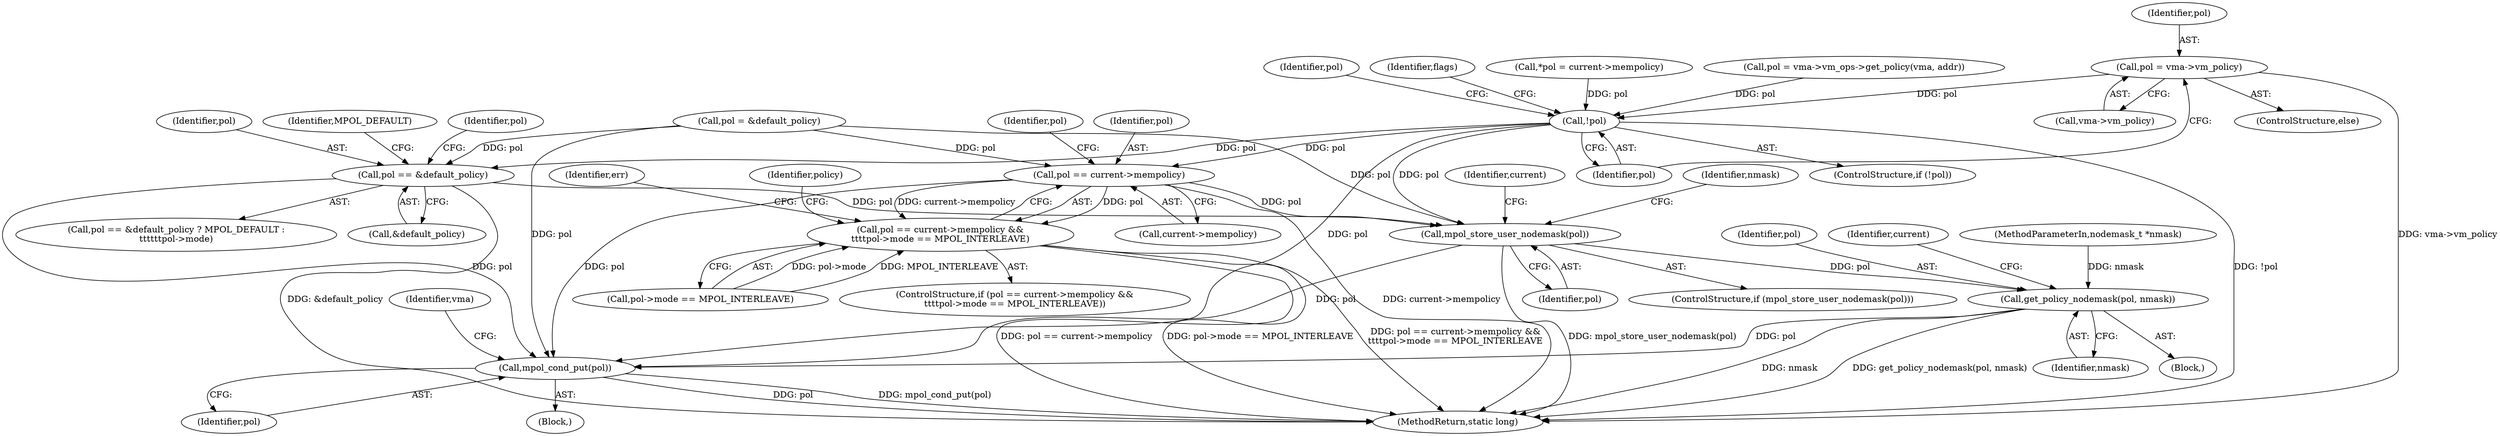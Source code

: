 digraph "0_linux_73223e4e2e3867ebf033a5a8eb2e5df0158ccc99@pointer" {
"1000215" [label="(Call,pol = vma->vm_policy)"];
"1000227" [label="(Call,!pol)"];
"1000259" [label="(Call,pol == current->mempolicy)"];
"1000258" [label="(Call,pol == current->mempolicy &&\n\t\t\t\tpol->mode == MPOL_INTERLEAVE)"];
"1000331" [label="(Call,mpol_store_user_nodemask(pol))"];
"1000346" [label="(Call,get_policy_nodemask(pol, nmask))"];
"1000352" [label="(Call,mpol_cond_put(pol))"];
"1000295" [label="(Call,pol == &default_policy)"];
"1000345" [label="(Identifier,current)"];
"1000301" [label="(Identifier,pol)"];
"1000346" [label="(Call,get_policy_nodemask(pol, nmask))"];
"1000228" [label="(Identifier,pol)"];
"1000330" [label="(ControlStructure,if (mpol_store_user_nodemask(pol)))"];
"1000230" [label="(Identifier,pol)"];
"1000343" [label="(Block,)"];
"1000216" [label="(Identifier,pol)"];
"1000294" [label="(Call,pol == &default_policy ? MPOL_DEFAULT :\n\t\t\t\t\t\tpol->mode)"];
"1000296" [label="(Identifier,pol)"];
"1000352" [label="(Call,mpol_cond_put(pol))"];
"1000336" [label="(Identifier,nmask)"];
"1000106" [label="(MethodParameterIn,nodemask_t *nmask)"];
"1000299" [label="(Identifier,MPOL_DEFAULT)"];
"1000365" [label="(MethodReturn,static long)"];
"1000266" [label="(Identifier,pol)"];
"1000235" [label="(Identifier,flags)"];
"1000122" [label="(Call,*pol = current->mempolicy)"];
"1000259" [label="(Call,pol == current->mempolicy)"];
"1000215" [label="(Call,pol = vma->vm_policy)"];
"1000260" [label="(Identifier,pol)"];
"1000209" [label="(Call,pol = vma->vm_ops->get_policy(vma, addr))"];
"1000261" [label="(Call,current->mempolicy)"];
"1000214" [label="(ControlStructure,else)"];
"1000353" [label="(Identifier,pol)"];
"1000227" [label="(Call,!pol)"];
"1000355" [label="(Identifier,vma)"];
"1000264" [label="(Call,pol->mode == MPOL_INTERLEAVE)"];
"1000226" [label="(ControlStructure,if (!pol))"];
"1000229" [label="(Call,pol = &default_policy)"];
"1000285" [label="(Identifier,err)"];
"1000217" [label="(Call,vma->vm_policy)"];
"1000109" [label="(Block,)"];
"1000347" [label="(Identifier,pol)"];
"1000350" [label="(Identifier,current)"];
"1000348" [label="(Identifier,nmask)"];
"1000272" [label="(Identifier,policy)"];
"1000297" [label="(Call,&default_policy)"];
"1000257" [label="(ControlStructure,if (pol == current->mempolicy &&\n\t\t\t\tpol->mode == MPOL_INTERLEAVE))"];
"1000295" [label="(Call,pol == &default_policy)"];
"1000331" [label="(Call,mpol_store_user_nodemask(pol))"];
"1000332" [label="(Identifier,pol)"];
"1000258" [label="(Call,pol == current->mempolicy &&\n\t\t\t\tpol->mode == MPOL_INTERLEAVE)"];
"1000215" -> "1000214"  [label="AST: "];
"1000215" -> "1000217"  [label="CFG: "];
"1000216" -> "1000215"  [label="AST: "];
"1000217" -> "1000215"  [label="AST: "];
"1000228" -> "1000215"  [label="CFG: "];
"1000215" -> "1000365"  [label="DDG: vma->vm_policy"];
"1000215" -> "1000227"  [label="DDG: pol"];
"1000227" -> "1000226"  [label="AST: "];
"1000227" -> "1000228"  [label="CFG: "];
"1000228" -> "1000227"  [label="AST: "];
"1000230" -> "1000227"  [label="CFG: "];
"1000235" -> "1000227"  [label="CFG: "];
"1000227" -> "1000365"  [label="DDG: !pol"];
"1000209" -> "1000227"  [label="DDG: pol"];
"1000122" -> "1000227"  [label="DDG: pol"];
"1000227" -> "1000259"  [label="DDG: pol"];
"1000227" -> "1000295"  [label="DDG: pol"];
"1000227" -> "1000331"  [label="DDG: pol"];
"1000227" -> "1000352"  [label="DDG: pol"];
"1000259" -> "1000258"  [label="AST: "];
"1000259" -> "1000261"  [label="CFG: "];
"1000260" -> "1000259"  [label="AST: "];
"1000261" -> "1000259"  [label="AST: "];
"1000266" -> "1000259"  [label="CFG: "];
"1000258" -> "1000259"  [label="CFG: "];
"1000259" -> "1000365"  [label="DDG: current->mempolicy"];
"1000259" -> "1000258"  [label="DDG: pol"];
"1000259" -> "1000258"  [label="DDG: current->mempolicy"];
"1000229" -> "1000259"  [label="DDG: pol"];
"1000259" -> "1000331"  [label="DDG: pol"];
"1000259" -> "1000352"  [label="DDG: pol"];
"1000258" -> "1000257"  [label="AST: "];
"1000258" -> "1000264"  [label="CFG: "];
"1000264" -> "1000258"  [label="AST: "];
"1000272" -> "1000258"  [label="CFG: "];
"1000285" -> "1000258"  [label="CFG: "];
"1000258" -> "1000365"  [label="DDG: pol == current->mempolicy"];
"1000258" -> "1000365"  [label="DDG: pol->mode == MPOL_INTERLEAVE"];
"1000258" -> "1000365"  [label="DDG: pol == current->mempolicy &&\n\t\t\t\tpol->mode == MPOL_INTERLEAVE"];
"1000264" -> "1000258"  [label="DDG: pol->mode"];
"1000264" -> "1000258"  [label="DDG: MPOL_INTERLEAVE"];
"1000331" -> "1000330"  [label="AST: "];
"1000331" -> "1000332"  [label="CFG: "];
"1000332" -> "1000331"  [label="AST: "];
"1000336" -> "1000331"  [label="CFG: "];
"1000345" -> "1000331"  [label="CFG: "];
"1000331" -> "1000365"  [label="DDG: mpol_store_user_nodemask(pol)"];
"1000295" -> "1000331"  [label="DDG: pol"];
"1000229" -> "1000331"  [label="DDG: pol"];
"1000331" -> "1000346"  [label="DDG: pol"];
"1000331" -> "1000352"  [label="DDG: pol"];
"1000346" -> "1000343"  [label="AST: "];
"1000346" -> "1000348"  [label="CFG: "];
"1000347" -> "1000346"  [label="AST: "];
"1000348" -> "1000346"  [label="AST: "];
"1000350" -> "1000346"  [label="CFG: "];
"1000346" -> "1000365"  [label="DDG: nmask"];
"1000346" -> "1000365"  [label="DDG: get_policy_nodemask(pol, nmask)"];
"1000106" -> "1000346"  [label="DDG: nmask"];
"1000346" -> "1000352"  [label="DDG: pol"];
"1000352" -> "1000109"  [label="AST: "];
"1000352" -> "1000353"  [label="CFG: "];
"1000353" -> "1000352"  [label="AST: "];
"1000355" -> "1000352"  [label="CFG: "];
"1000352" -> "1000365"  [label="DDG: pol"];
"1000352" -> "1000365"  [label="DDG: mpol_cond_put(pol)"];
"1000295" -> "1000352"  [label="DDG: pol"];
"1000229" -> "1000352"  [label="DDG: pol"];
"1000295" -> "1000294"  [label="AST: "];
"1000295" -> "1000297"  [label="CFG: "];
"1000296" -> "1000295"  [label="AST: "];
"1000297" -> "1000295"  [label="AST: "];
"1000299" -> "1000295"  [label="CFG: "];
"1000301" -> "1000295"  [label="CFG: "];
"1000295" -> "1000365"  [label="DDG: &default_policy"];
"1000229" -> "1000295"  [label="DDG: pol"];
}
